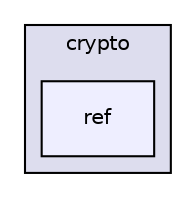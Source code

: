 digraph "access_utils/crypto/ref" {
  compound=true
  node [ fontsize="10", fontname="Helvetica"];
  edge [ labelfontsize="10", labelfontname="Helvetica"];
  subgraph clusterdir_e023722c4f87107ca154cb4b822ba51b {
    graph [ bgcolor="#ddddee", pencolor="black", label="crypto" fontname="Helvetica", fontsize="10", URL="dir_e023722c4f87107ca154cb4b822ba51b.html"]
  dir_df210c39c2643c65a00ae20b004d0454 [shape=box, label="ref", style="filled", fillcolor="#eeeeff", pencolor="black", URL="dir_df210c39c2643c65a00ae20b004d0454.html"];
  }
}
